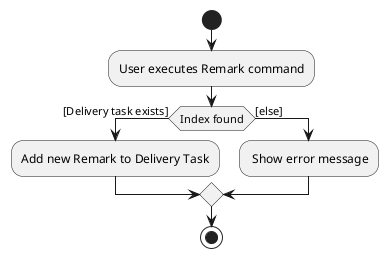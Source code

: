 @startuml
start
:User executes Remark command;

'Since the beta syntax does not support placing the condition outside the
'diamond we place it as the true branch instead.

if (Index found) then ([Delivery task exists])
        :Add new Remark to Delivery Task;
else ([else])
    : Show error message;
endif
stop
@enduml
